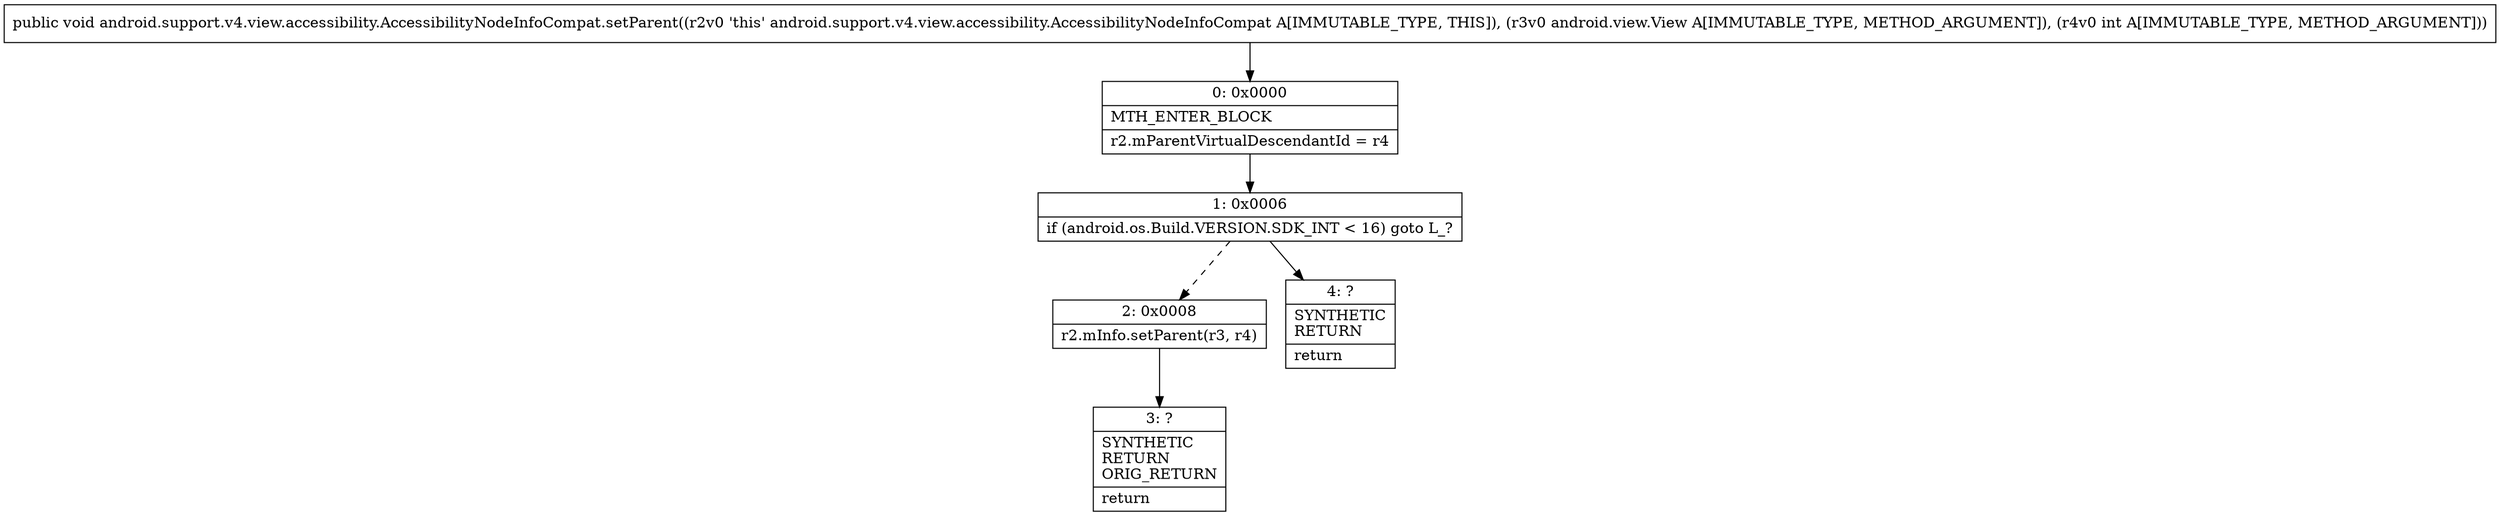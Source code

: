 digraph "CFG forandroid.support.v4.view.accessibility.AccessibilityNodeInfoCompat.setParent(Landroid\/view\/View;I)V" {
Node_0 [shape=record,label="{0\:\ 0x0000|MTH_ENTER_BLOCK\l|r2.mParentVirtualDescendantId = r4\l}"];
Node_1 [shape=record,label="{1\:\ 0x0006|if (android.os.Build.VERSION.SDK_INT \< 16) goto L_?\l}"];
Node_2 [shape=record,label="{2\:\ 0x0008|r2.mInfo.setParent(r3, r4)\l}"];
Node_3 [shape=record,label="{3\:\ ?|SYNTHETIC\lRETURN\lORIG_RETURN\l|return\l}"];
Node_4 [shape=record,label="{4\:\ ?|SYNTHETIC\lRETURN\l|return\l}"];
MethodNode[shape=record,label="{public void android.support.v4.view.accessibility.AccessibilityNodeInfoCompat.setParent((r2v0 'this' android.support.v4.view.accessibility.AccessibilityNodeInfoCompat A[IMMUTABLE_TYPE, THIS]), (r3v0 android.view.View A[IMMUTABLE_TYPE, METHOD_ARGUMENT]), (r4v0 int A[IMMUTABLE_TYPE, METHOD_ARGUMENT])) }"];
MethodNode -> Node_0;
Node_0 -> Node_1;
Node_1 -> Node_2[style=dashed];
Node_1 -> Node_4;
Node_2 -> Node_3;
}

